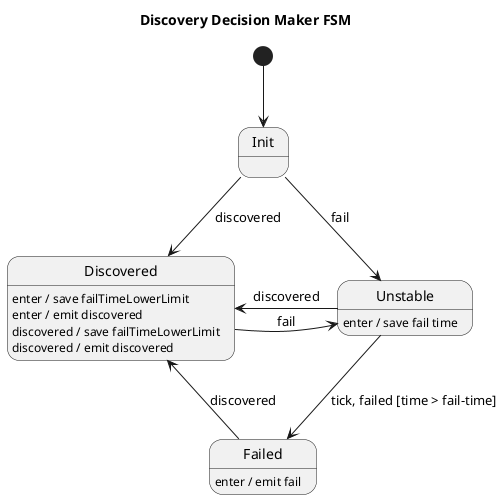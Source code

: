 @startuml
title Discovery Decision Maker FSM

[*] --> Init

Init -> Discovered : discovered
Init -d-> Unstable : fail

Unstable : enter / save fail time
Unstable -d-> Failed : tick, failed [time > fail-time]
Unstable -> Discovered : discovered

Failed : enter / emit fail
Failed -> Discovered : discovered

Discovered -> Unstable : fail
Discovered : enter / save failTimeLowerLimit
Discovered : enter / emit discovered
Discovered : discovered / save failTimeLowerLimit
Discovered : discovered / emit discovered

@enduml
